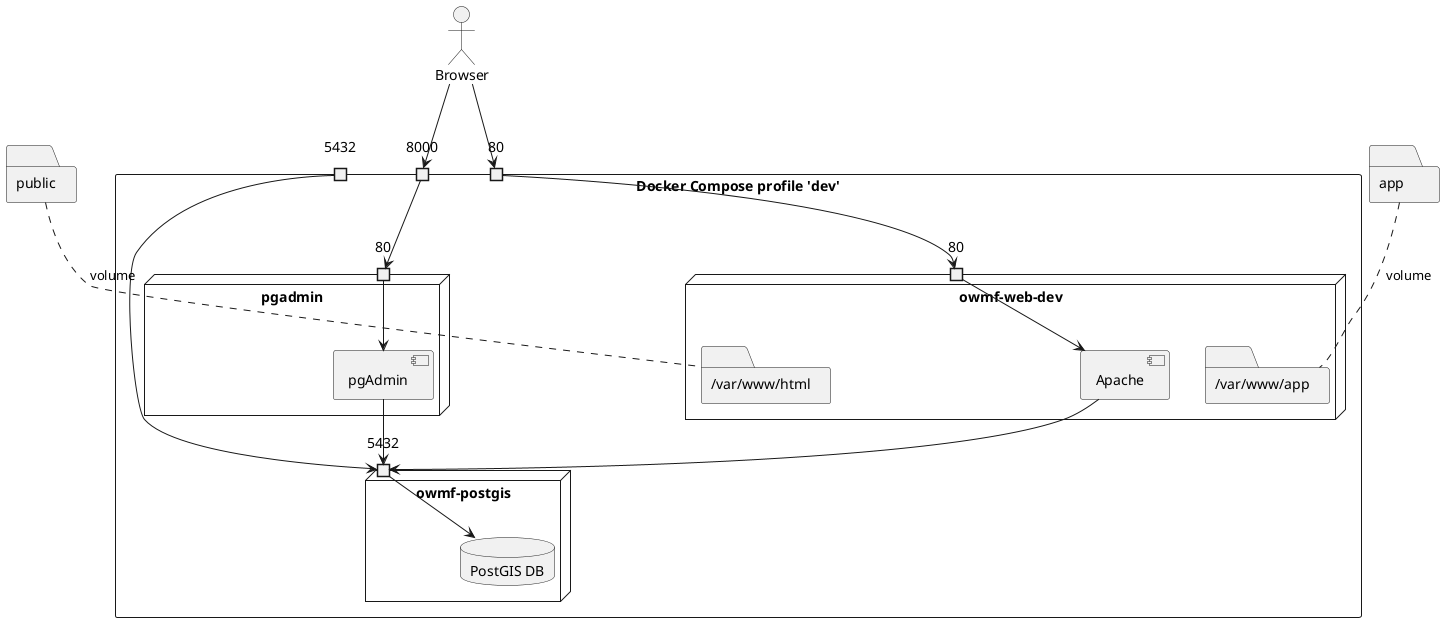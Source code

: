 @startuml dev

actor Browser
rectangle "Docker Compose profile 'dev'" as docker {
  port "8000" as 8000docker
  port "5432" as 5432docker
  port "80" as 80docker
  node "owmf-postgis" {
    port 5432 as 5432db
    database "PostGIS DB" as db
  }
  node pgadmin {
    port "80" as 80pgAdmin
    component pgAdmin
  }
  node "owmf-web-dev" {
    port "80" as 80webDev
    component Apache
    folder "/var/www/app" as appRem
    folder "/var/www/html" as htmlRem
  }

}
folder "public" as htmlLoc
folder "app" as appLoc

Apache --> 5432db
pgAdmin --> 5432db

Browser --> 80docker
Browser --> 8000docker

80docker --> 80webDev
8000docker --> 80pgAdmin
5432docker --> 5432db

htmlLoc ... htmlRem : volume
appLoc ... appRem : volume

80webDev -> Apache
5432db -> db
80pgAdmin -> pgAdmin

@enduml

